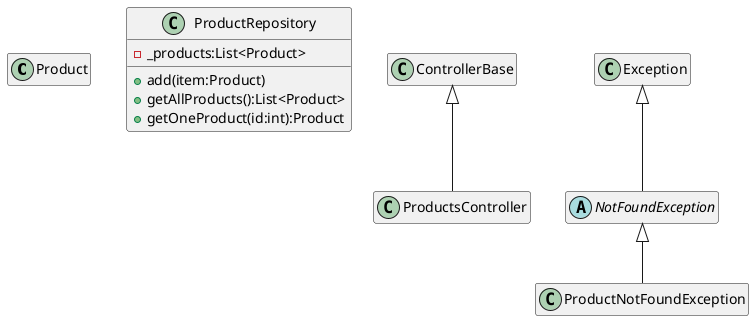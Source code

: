 @startuml

class Product{

}

class ProductRepository{
    - _products:List<Product>
    + add(item:Product)
    + getAllProducts():List<Product>
    + getOneProduct(id:int):Product
}

class ProductsController extends ControllerBase
{
    
}

abstract class NotFoundException extends Exception
{

}

class ProductNotFoundException extends NotFoundException
{
    
}

hide empty members
@enduml